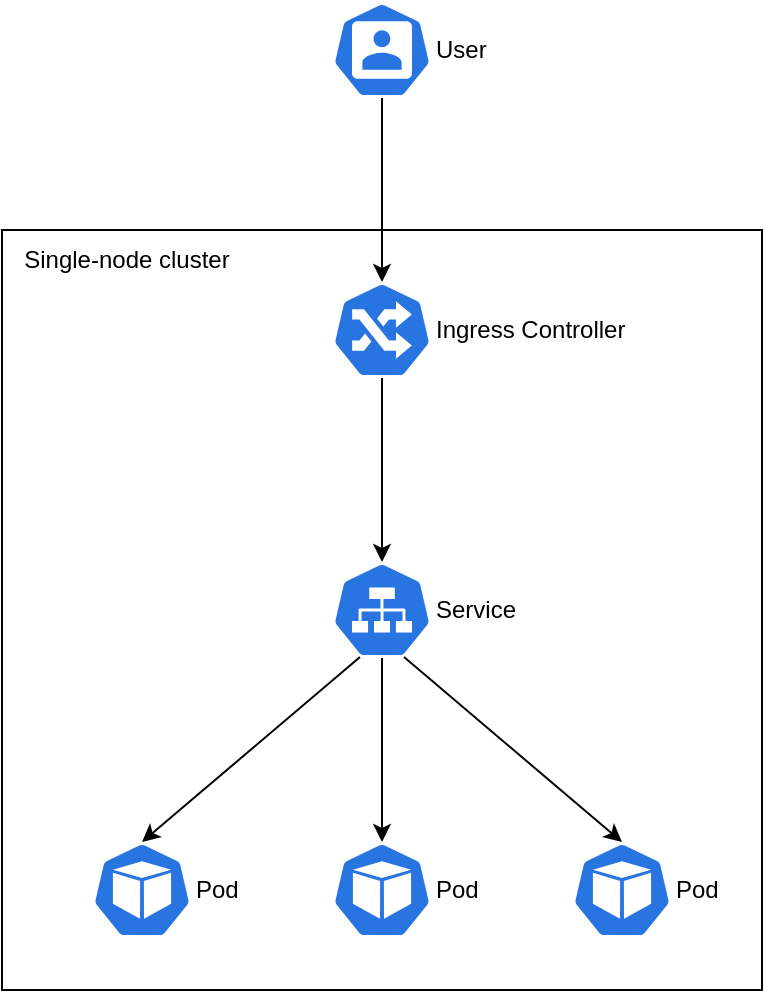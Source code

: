 <mxfile version="17.2.4" type="device"><diagram id="giNPHN9GiqyJNb8pkZXi" name="Page-1"><mxGraphModel dx="539" dy="772" grid="1" gridSize="10" guides="1" tooltips="1" connect="1" arrows="1" fold="1" page="1" pageScale="1" pageWidth="850" pageHeight="1100" math="0" shadow="0"><root><mxCell id="0"/><mxCell id="1" parent="0"/><mxCell id="PC1xfnCDE9BfG6UNxW9d-10" value="" style="rounded=0;whiteSpace=wrap;html=1;" vertex="1" parent="1"><mxGeometry x="165" y="194" width="380" height="380" as="geometry"/></mxCell><mxCell id="PC1xfnCDE9BfG6UNxW9d-1" value="Pod" style="sketch=0;html=1;dashed=0;whitespace=wrap;fillColor=#2875E2;strokeColor=#ffffff;points=[[0.005,0.63,0],[0.1,0.2,0],[0.9,0.2,0],[0.5,0,0],[0.995,0.63,0],[0.72,0.99,0],[0.5,1,0],[0.28,0.99,0]];shape=mxgraph.kubernetes.icon;prIcon=pod;labelPosition=right;verticalLabelPosition=middle;align=left;verticalAlign=middle;" vertex="1" parent="1"><mxGeometry x="210" y="500" width="50" height="48" as="geometry"/></mxCell><mxCell id="PC1xfnCDE9BfG6UNxW9d-2" value="Pod" style="sketch=0;html=1;dashed=0;whitespace=wrap;fillColor=#2875E2;strokeColor=#ffffff;points=[[0.005,0.63,0],[0.1,0.2,0],[0.9,0.2,0],[0.5,0,0],[0.995,0.63,0],[0.72,0.99,0],[0.5,1,0],[0.28,0.99,0]];shape=mxgraph.kubernetes.icon;prIcon=pod;labelPosition=right;verticalLabelPosition=middle;align=left;verticalAlign=middle;" vertex="1" parent="1"><mxGeometry x="330" y="500" width="50" height="48" as="geometry"/></mxCell><mxCell id="PC1xfnCDE9BfG6UNxW9d-3" value="Pod" style="sketch=0;html=1;dashed=0;whitespace=wrap;fillColor=#2875E2;strokeColor=#ffffff;points=[[0.005,0.63,0],[0.1,0.2,0],[0.9,0.2,0],[0.5,0,0],[0.995,0.63,0],[0.72,0.99,0],[0.5,1,0],[0.28,0.99,0]];shape=mxgraph.kubernetes.icon;prIcon=pod;labelPosition=right;verticalLabelPosition=middle;align=left;verticalAlign=middle;" vertex="1" parent="1"><mxGeometry x="450" y="500" width="50" height="48" as="geometry"/></mxCell><mxCell id="PC1xfnCDE9BfG6UNxW9d-4" value="Service" style="sketch=0;html=1;dashed=0;whitespace=wrap;fillColor=#2875E2;strokeColor=#ffffff;points=[[0.005,0.63,0],[0.1,0.2,0],[0.9,0.2,0],[0.5,0,0],[0.995,0.63,0],[0.72,0.99,0],[0.5,1,0],[0.28,0.99,0]];shape=mxgraph.kubernetes.icon;prIcon=svc;labelPosition=right;verticalLabelPosition=middle;align=left;verticalAlign=middle;" vertex="1" parent="1"><mxGeometry x="330" y="360" width="50" height="48" as="geometry"/></mxCell><mxCell id="PC1xfnCDE9BfG6UNxW9d-5" value="User" style="sketch=0;html=1;dashed=0;whitespace=wrap;fillColor=#2875E2;strokeColor=#ffffff;points=[[0.005,0.63,0],[0.1,0.2,0],[0.9,0.2,0],[0.5,0,0],[0.995,0.63,0],[0.72,0.99,0],[0.5,1,0],[0.28,0.99,0]];shape=mxgraph.kubernetes.icon;prIcon=user;align=left;labelPosition=right;verticalLabelPosition=middle;verticalAlign=middle;" vertex="1" parent="1"><mxGeometry x="330" y="80" width="50" height="48" as="geometry"/></mxCell><mxCell id="PC1xfnCDE9BfG6UNxW9d-6" value="Ingress Controller" style="sketch=0;html=1;dashed=0;whitespace=wrap;fillColor=#2875E2;strokeColor=#ffffff;points=[[0.005,0.63,0],[0.1,0.2,0],[0.9,0.2,0],[0.5,0,0],[0.995,0.63,0],[0.72,0.99,0],[0.5,1,0],[0.28,0.99,0]];shape=mxgraph.kubernetes.icon;prIcon=ing;labelPosition=right;verticalLabelPosition=middle;align=left;verticalAlign=middle;" vertex="1" parent="1"><mxGeometry x="330" y="220" width="50" height="48" as="geometry"/></mxCell><mxCell id="PC1xfnCDE9BfG6UNxW9d-7" value="" style="endArrow=classic;html=1;rounded=0;entryX=0.5;entryY=0;entryDx=0;entryDy=0;entryPerimeter=0;exitX=0.28;exitY=0.99;exitDx=0;exitDy=0;exitPerimeter=0;" edge="1" parent="1" source="PC1xfnCDE9BfG6UNxW9d-4" target="PC1xfnCDE9BfG6UNxW9d-1"><mxGeometry width="50" height="50" relative="1" as="geometry"><mxPoint x="200" y="430" as="sourcePoint"/><mxPoint x="250" y="380" as="targetPoint"/></mxGeometry></mxCell><mxCell id="PC1xfnCDE9BfG6UNxW9d-8" value="" style="endArrow=classic;html=1;rounded=0;entryX=0.5;entryY=0;entryDx=0;entryDy=0;entryPerimeter=0;exitX=0.5;exitY=1;exitDx=0;exitDy=0;exitPerimeter=0;" edge="1" parent="1" source="PC1xfnCDE9BfG6UNxW9d-4" target="PC1xfnCDE9BfG6UNxW9d-2"><mxGeometry width="50" height="50" relative="1" as="geometry"><mxPoint x="354" y="417.52" as="sourcePoint"/><mxPoint x="245" y="510" as="targetPoint"/></mxGeometry></mxCell><mxCell id="PC1xfnCDE9BfG6UNxW9d-9" value="" style="endArrow=classic;html=1;rounded=0;entryX=0.5;entryY=0;entryDx=0;entryDy=0;entryPerimeter=0;exitX=0.72;exitY=0.99;exitDx=0;exitDy=0;exitPerimeter=0;" edge="1" parent="1" source="PC1xfnCDE9BfG6UNxW9d-4" target="PC1xfnCDE9BfG6UNxW9d-3"><mxGeometry width="50" height="50" relative="1" as="geometry"><mxPoint x="365" y="418.0" as="sourcePoint"/><mxPoint x="365" y="510" as="targetPoint"/></mxGeometry></mxCell><mxCell id="PC1xfnCDE9BfG6UNxW9d-12" value="" style="endArrow=classic;html=1;rounded=0;exitX=0.5;exitY=1;exitDx=0;exitDy=0;exitPerimeter=0;entryX=0.5;entryY=0;entryDx=0;entryDy=0;entryPerimeter=0;" edge="1" parent="1" source="PC1xfnCDE9BfG6UNxW9d-6" target="PC1xfnCDE9BfG6UNxW9d-4"><mxGeometry width="50" height="50" relative="1" as="geometry"><mxPoint x="360" y="440" as="sourcePoint"/><mxPoint x="410" y="390" as="targetPoint"/></mxGeometry></mxCell><mxCell id="PC1xfnCDE9BfG6UNxW9d-13" value="" style="endArrow=classic;html=1;rounded=0;exitX=0.5;exitY=1;exitDx=0;exitDy=0;exitPerimeter=0;entryX=0.5;entryY=0;entryDx=0;entryDy=0;entryPerimeter=0;" edge="1" parent="1" source="PC1xfnCDE9BfG6UNxW9d-5" target="PC1xfnCDE9BfG6UNxW9d-6"><mxGeometry width="50" height="50" relative="1" as="geometry"><mxPoint x="365" y="278.0" as="sourcePoint"/><mxPoint x="365" y="370" as="targetPoint"/></mxGeometry></mxCell><mxCell id="PC1xfnCDE9BfG6UNxW9d-14" value="Single-node cluster" style="text;html=1;strokeColor=none;fillColor=none;align=center;verticalAlign=middle;whiteSpace=wrap;rounded=0;" vertex="1" parent="1"><mxGeometry x="165" y="194" width="125" height="30" as="geometry"/></mxCell></root></mxGraphModel></diagram></mxfile>